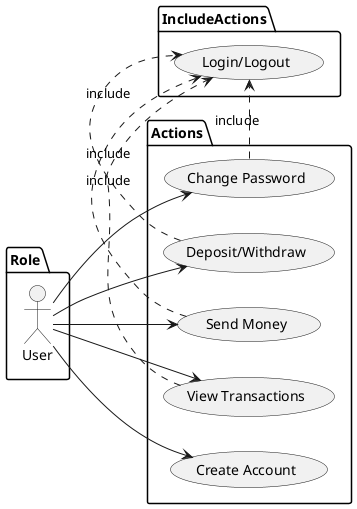 @startuml
'https://plantuml.com/use-case-diagram


left to right direction

package Role{
    actor User as U
}

package Actions{
    usecase "Create Account" as CA
    usecase "Change Password" as CP
    usecase "Deposit/Withdraw" as DW
    usecase "Send Money" as SM
    usecase "View Transactions" as VT

}

package IncludeActions{

    usecase "Login/Logout" as LL


}




U --> (CA)
U --> (CP)
U --> (DW)
U --> (SM)
U --> (VT)


(CP) .> (LL):include
(DW) .> (LL):include
(SM) .> (LL):include
(VT) .> (LL):include



@enduml